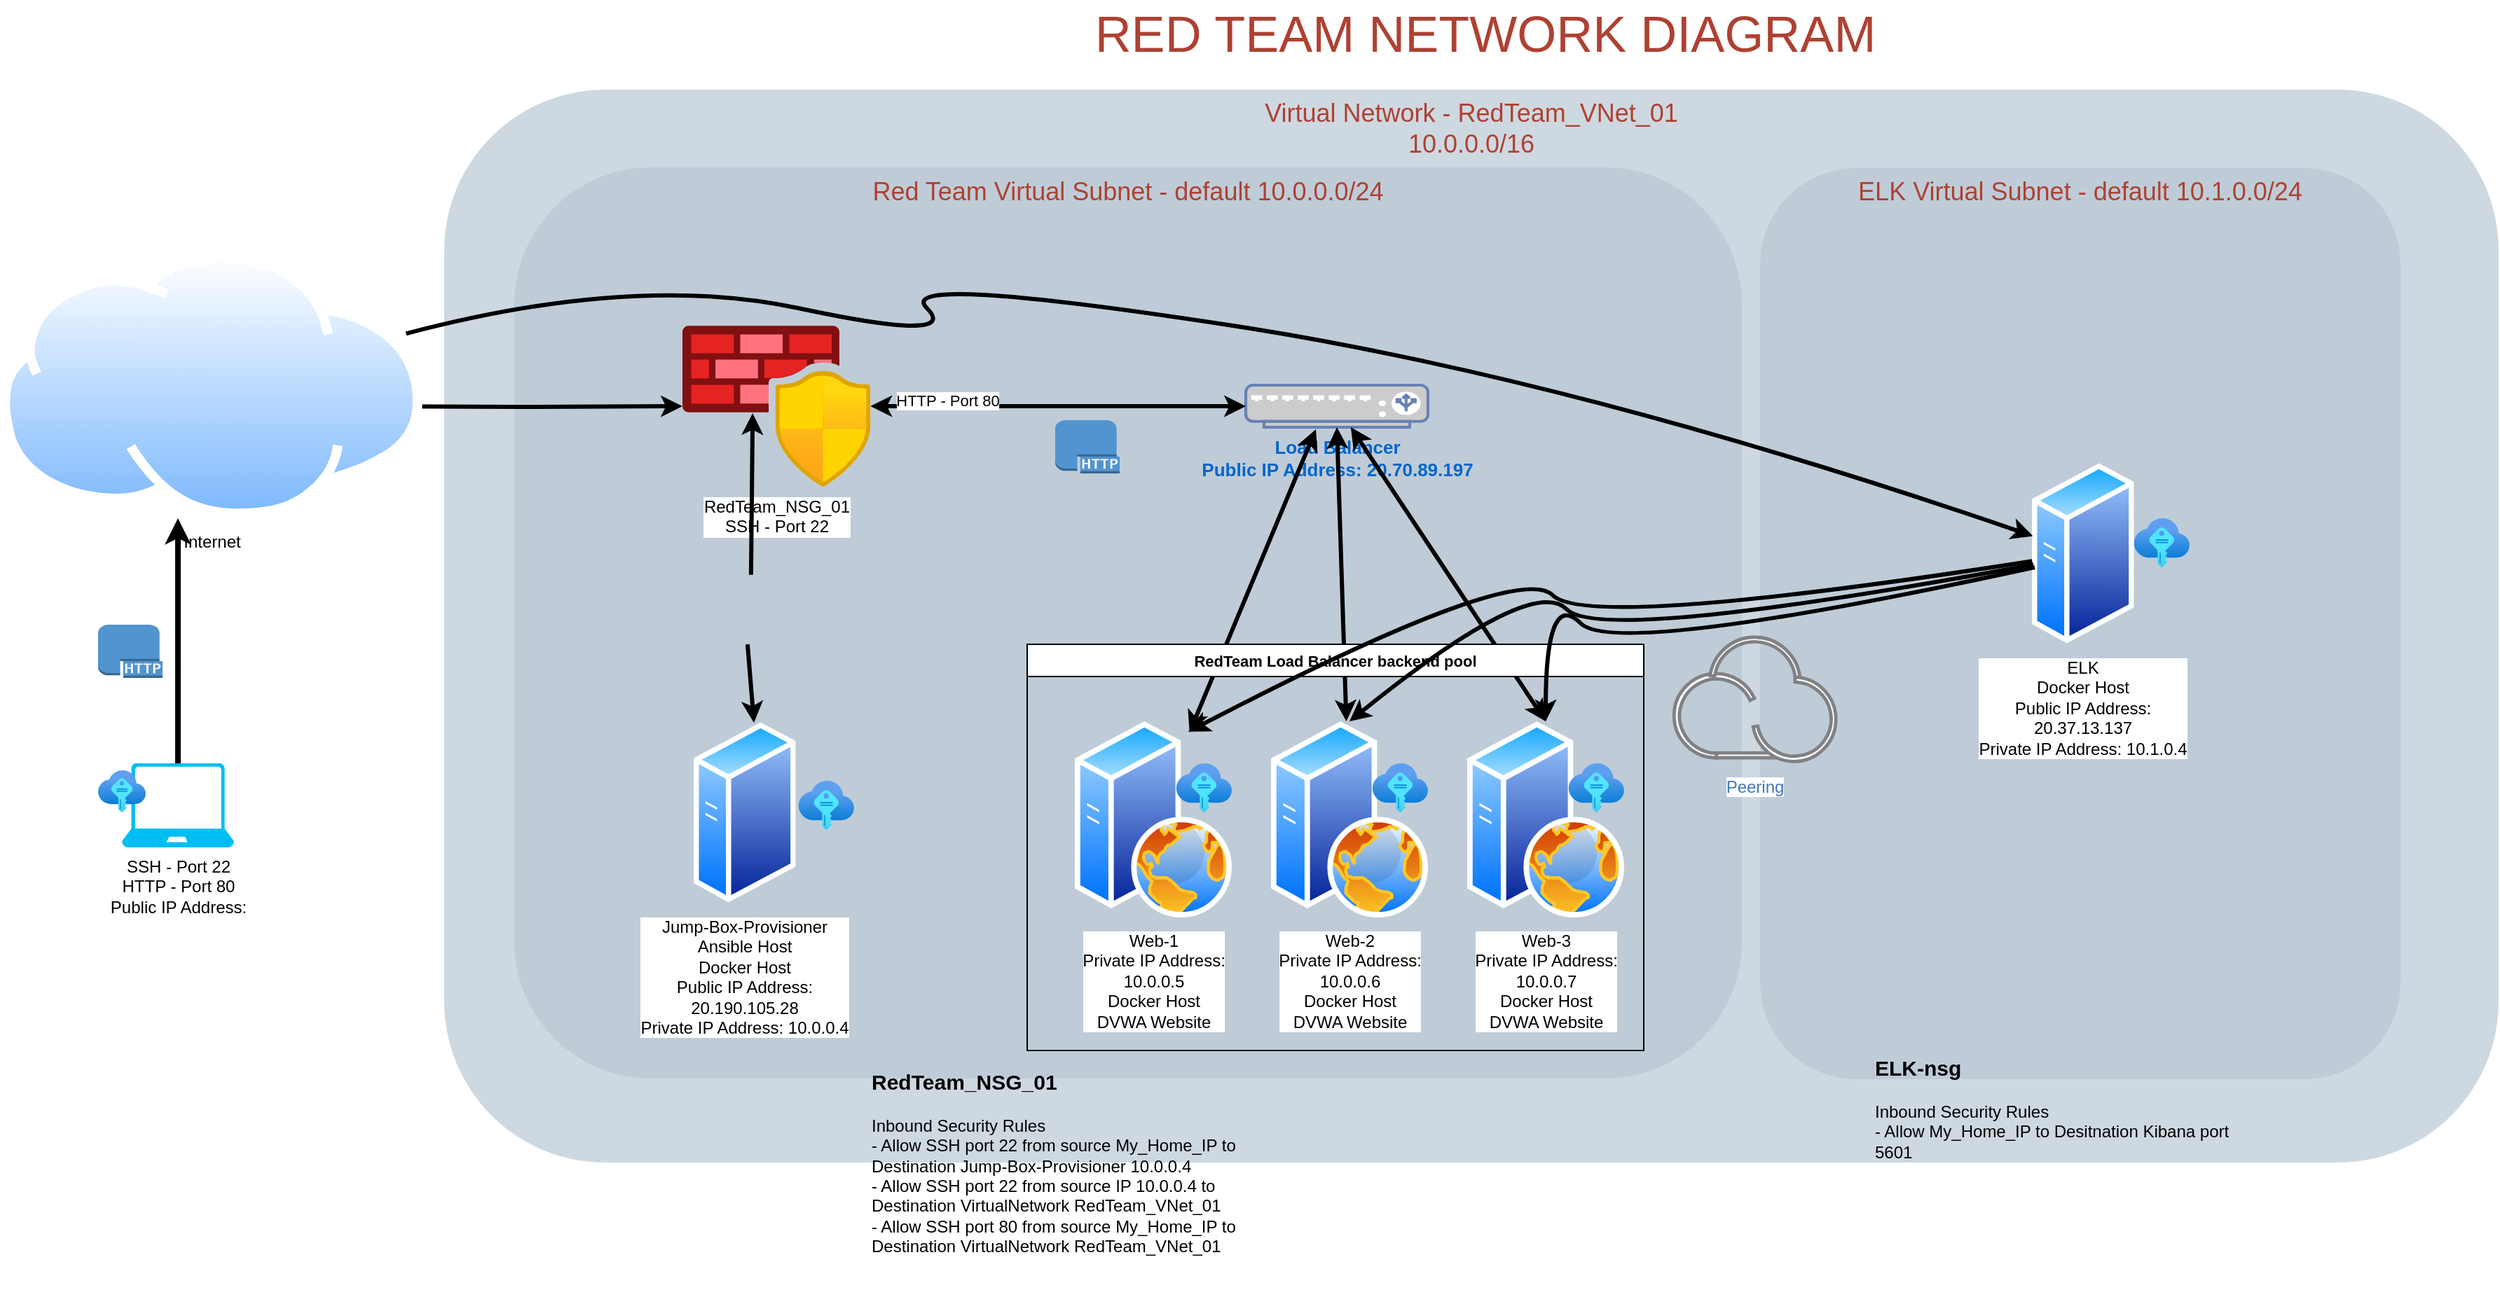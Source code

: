 <mxfile version="16.6.4" type="device" pages="2"><diagram id="a45cf8ec-cd66-6f27-3ac3-be6e809c9e4a" name="Page-1"><mxGraphModel dx="1186" dy="723" grid="1" gridSize="10" guides="1" tooltips="1" connect="1" arrows="1" fold="1" page="1" pageScale="1" pageWidth="827" pageHeight="1169" background="none" math="0" shadow="0"><root><mxCell id="0"/><mxCell id="1" parent="0"/><mxCell id="4" value="&lt;div&gt;Virtual Network - RedTeam_VNet_01&lt;/div&gt;&lt;div&gt;10.0.0.0/16&lt;br&gt;&lt;/div&gt;" style="rounded=1;whiteSpace=wrap;html=1;shadow=0;strokeColor=none;fillColor=#BAC8D3;gradientColor=none;fontSize=18;fontColor=#AE4132;verticalAlign=top;opacity=70;fontStyle=0;strokeWidth=3;" parent="1" vertex="1"><mxGeometry x="384" y="94" width="1466" height="766" as="geometry"/></mxCell><mxCell id="10" value="Red Team Virtual Subnet - default 10.0.0.0/24" style="rounded=1;whiteSpace=wrap;html=1;shadow=0;strokeColor=none;fillColor=#BAC8D3;gradientColor=none;fontSize=18;fontColor=#AE4132;verticalAlign=top;opacity=70;fontStyle=0;strokeWidth=3;" parent="1" vertex="1"><mxGeometry x="434" y="149.5" width="876" height="650.5" as="geometry"/></mxCell><mxCell id="168" value="RED TEAM NETWORK DIAGRAM" style="text;html=1;strokeColor=none;fillColor=none;align=center;verticalAlign=middle;whiteSpace=wrap;overflow=hidden;shadow=0;fontSize=36;fontColor=#AE4132;fontStyle=0" parent="1" vertex="1"><mxGeometry x="437" y="30" width="1380" height="45" as="geometry"/></mxCell><mxCell id="171" style="edgeStyle=orthogonalEdgeStyle;rounded=0;jumpStyle=none;html=1;exitX=0;exitY=0.5;entryX=0;entryY=0.5;shadow=0;labelBackgroundColor=none;startArrow=none;startFill=0;endArrow=classic;endFill=1;endSize=6;jettySize=auto;orthogonalLoop=1;strokeColor=#23445D;strokeWidth=2;fillColor=#F08705;fontFamily=Helvetica;fontSize=14;fontColor=#F08705;align=left;fontStyle=0" parent="1" source="168" target="168" edge="1"><mxGeometry relative="1" as="geometry"/></mxCell><mxCell id="uj2V_BBsMOTxBSL6JNLR-174" value="&lt;div&gt;Web-1&lt;/div&gt;&lt;div&gt;Private IP Address: &lt;br&gt;&lt;/div&gt;&lt;div&gt;10.0.0.5&lt;/div&gt;&lt;div&gt;Docker Host&lt;/div&gt;&lt;div&gt;DVWA Website&lt;br&gt;&lt;/div&gt;" style="aspect=fixed;perimeter=ellipsePerimeter;html=1;align=center;shadow=0;dashed=0;spacingTop=3;image;image=img/lib/active_directory/web_server.svg;" parent="1" vertex="1"><mxGeometry x="834" y="545" width="112" height="140" as="geometry"/></mxCell><mxCell id="uj2V_BBsMOTxBSL6JNLR-218" style="edgeStyle=orthogonalEdgeStyle;rounded=0;orthogonalLoop=1;jettySize=auto;html=1;exitX=1;exitY=0.5;exitDx=0;exitDy=0;strokeWidth=3;" parent="1" target="uj2V_BBsMOTxBSL6JNLR-183" edge="1"><mxGeometry relative="1" as="geometry"><mxPoint x="320.97" y="320" as="sourcePoint"/></mxGeometry></mxCell><mxCell id="uj2V_BBsMOTxBSL6JNLR-176" value="&lt;div&gt;Internet&lt;/div&gt;&lt;div&gt;&lt;br&gt;&lt;/div&gt;" style="aspect=fixed;perimeter=ellipsePerimeter;html=1;align=center;shadow=0;dashed=0;spacingTop=3;image;image=img/lib/active_directory/internet_cloud.svg;" parent="1" vertex="1"><mxGeometry x="67" y="210" width="301.59" height="190" as="geometry"/></mxCell><mxCell id="uj2V_BBsMOTxBSL6JNLR-179" value="&lt;div&gt;Web-2&lt;/div&gt;&lt;div&gt;Private IP Address: &lt;br&gt;&lt;/div&gt;&lt;div&gt;10.0.0.6&lt;br&gt;Docker Host&lt;/div&gt;&lt;div&gt;DVWA Website&lt;br&gt;&lt;/div&gt;" style="aspect=fixed;perimeter=ellipsePerimeter;html=1;align=center;shadow=0;dashed=0;spacingTop=3;image;image=img/lib/active_directory/web_server.svg;" parent="1" vertex="1"><mxGeometry x="974" y="545" width="112" height="140" as="geometry"/></mxCell><mxCell id="uj2V_BBsMOTxBSL6JNLR-180" value="&lt;div&gt;Web-3&lt;/div&gt;&lt;div&gt;Private IP Address: &lt;br&gt;&lt;/div&gt;&lt;div&gt;10.0.0.7&lt;/div&gt;&lt;div&gt;Docker Host&lt;/div&gt;&lt;div&gt;DVWA Website&lt;br&gt;&lt;/div&gt;" style="aspect=fixed;perimeter=ellipsePerimeter;html=1;align=center;shadow=0;dashed=0;spacingTop=3;image;image=img/lib/active_directory/web_server.svg;" parent="1" vertex="1"><mxGeometry x="1114" y="545" width="112" height="140" as="geometry"/></mxCell><mxCell id="uj2V_BBsMOTxBSL6JNLR-182" value="&lt;div style=&quot;font-size: 13px&quot;&gt;&lt;font style=&quot;font-size: 13px&quot;&gt;&lt;b&gt;Load Balancer&lt;/b&gt;&lt;/font&gt;&lt;/div&gt;&lt;div style=&quot;font-size: 13px&quot;&gt;&lt;font style=&quot;font-size: 13px&quot;&gt;&lt;b&gt;Public IP Address: 20.70.89.197&lt;/b&gt;&lt;/font&gt;&lt;/div&gt;" style="fontColor=#0066CC;verticalAlign=top;verticalLabelPosition=bottom;labelPosition=center;align=center;html=1;outlineConnect=0;fillColor=#CCCCCC;strokeColor=#6881B3;gradientColor=none;gradientDirection=north;strokeWidth=2;shape=mxgraph.networks.load_balancer;" parent="1" vertex="1"><mxGeometry x="956" y="305" width="130" height="30" as="geometry"/></mxCell><mxCell id="uj2V_BBsMOTxBSL6JNLR-183" value="&lt;div&gt;RedTeam_NSG_01&lt;/div&gt;&lt;div&gt;SSH - Port 22&lt;br&gt;&lt;/div&gt;" style="aspect=fixed;html=1;points=[];align=center;image;fontSize=12;image=img/lib/azure2/networking/Azure_Firewall_Manager.svg;" parent="1" vertex="1"><mxGeometry x="554" y="262.5" width="134.17" height="115" as="geometry"/></mxCell><mxCell id="uj2V_BBsMOTxBSL6JNLR-216" style="edgeStyle=orthogonalEdgeStyle;rounded=0;orthogonalLoop=1;jettySize=auto;html=1;exitX=0.5;exitY=0;exitDx=0;exitDy=0;exitPerimeter=0;entryX=0.5;entryY=1;entryDx=0;entryDy=0;strokeWidth=4;" parent="1" source="uj2V_BBsMOTxBSL6JNLR-184" edge="1"><mxGeometry relative="1" as="geometry"><mxPoint x="193.985" y="400" as="targetPoint"/></mxGeometry></mxCell><mxCell id="uj2V_BBsMOTxBSL6JNLR-184" value="&lt;div&gt;SSH - Port 22&lt;/div&gt;&lt;div&gt;HTTP - Port 80&lt;/div&gt;&lt;div&gt;Public IP Address: &lt;br&gt;&lt;/div&gt;" style="verticalLabelPosition=bottom;html=1;verticalAlign=top;align=center;strokeColor=none;fillColor=#00BEF2;shape=mxgraph.azure.laptop;pointerEvents=1;" parent="1" vertex="1"><mxGeometry x="153.99" y="575" width="80" height="60" as="geometry"/></mxCell><mxCell id="uj2V_BBsMOTxBSL6JNLR-197" value="" style="aspect=fixed;html=1;points=[];align=center;image;fontSize=12;image=img/lib/azure2/other/SSH_Keys.svg;" parent="1" vertex="1"><mxGeometry x="137" y="580" width="34" height="30" as="geometry"/></mxCell><mxCell id="uj2V_BBsMOTxBSL6JNLR-198" value="Jump-Box-Provisioner&lt;br&gt;&lt;div&gt;Ansible Host&lt;/div&gt;&lt;div&gt;Docker Host&lt;br&gt;&lt;/div&gt;&lt;div&gt;Public IP Address: &lt;br&gt;&lt;div class=&quot;fxc-gc-cell fxc-gc-columncell_4_7&quot; id=&quot;fxc-gc-cell-content_4_7&quot;&gt;&lt;div class=&quot;fxc-gc-text&quot;&gt;20.190.105.28&lt;/div&gt;&lt;/div&gt;&lt;/div&gt;&lt;div&gt;Private IP Address: 10.0.0.4&lt;br&gt;&lt;/div&gt;" style="aspect=fixed;perimeter=ellipsePerimeter;html=1;align=center;shadow=0;dashed=0;spacingTop=3;image;image=img/lib/active_directory/generic_server.svg;" parent="1" vertex="1"><mxGeometry x="562" y="545" width="72.8" height="130" as="geometry"/></mxCell><mxCell id="uj2V_BBsMOTxBSL6JNLR-199" value="" style="endArrow=classic;startArrow=classic;html=1;rounded=0;strokeWidth=3;" parent="1" source="uj2V_BBsMOTxBSL6JNLR-174" edge="1"><mxGeometry width="50" height="50" relative="1" as="geometry"><mxPoint x="956" y="386.5" as="sourcePoint"/><mxPoint x="1006" y="336.5" as="targetPoint"/></mxGeometry></mxCell><mxCell id="uj2V_BBsMOTxBSL6JNLR-202" value="" style="endArrow=classic;startArrow=classic;html=1;rounded=0;entryX=0.5;entryY=1;entryDx=0;entryDy=0;entryPerimeter=0;strokeWidth=3;" parent="1" source="uj2V_BBsMOTxBSL6JNLR-179" target="uj2V_BBsMOTxBSL6JNLR-182" edge="1"><mxGeometry width="50" height="50" relative="1" as="geometry"><mxPoint x="925.898" y="562.935" as="sourcePoint"/><mxPoint x="1016" y="346.5" as="targetPoint"/></mxGeometry></mxCell><mxCell id="uj2V_BBsMOTxBSL6JNLR-203" value="" style="endArrow=classic;startArrow=classic;html=1;rounded=0;exitX=0.5;exitY=0;exitDx=0;exitDy=0;strokeWidth=3;" parent="1" source="uj2V_BBsMOTxBSL6JNLR-180" target="uj2V_BBsMOTxBSL6JNLR-182" edge="1"><mxGeometry width="50" height="50" relative="1" as="geometry"><mxPoint x="935.898" y="572.935" as="sourcePoint"/><mxPoint x="1026" y="345" as="targetPoint"/></mxGeometry></mxCell><mxCell id="uj2V_BBsMOTxBSL6JNLR-204" value="" style="endArrow=classic;startArrow=classic;html=1;rounded=0;exitX=0;exitY=0.5;exitDx=0;exitDy=0;exitPerimeter=0;strokeWidth=3;" parent="1" source="uj2V_BBsMOTxBSL6JNLR-182" target="uj2V_BBsMOTxBSL6JNLR-183" edge="1"><mxGeometry width="50" height="50" relative="1" as="geometry"><mxPoint x="694" y="625" as="sourcePoint"/><mxPoint x="744" y="575" as="targetPoint"/><Array as="points"/></mxGeometry></mxCell><mxCell id="uj2V_BBsMOTxBSL6JNLR-213" value="HTTP - Port 80" style="edgeLabel;html=1;align=center;verticalAlign=middle;resizable=0;points=[];" parent="uj2V_BBsMOTxBSL6JNLR-204" vertex="1" connectable="0"><mxGeometry x="0.591" y="-4" relative="1" as="geometry"><mxPoint as="offset"/></mxGeometry></mxCell><mxCell id="uj2V_BBsMOTxBSL6JNLR-205" value="" style="endArrow=classic;startArrow=none;html=1;rounded=0;exitX=0.591;exitY=0.008;exitDx=0;exitDy=0;exitPerimeter=0;strokeWidth=3;" parent="1" source="oxg29d08rcyRlMw4THR9-174" edge="1"><mxGeometry width="50" height="50" relative="1" as="geometry"><mxPoint x="513.998" y="541.435" as="sourcePoint"/><mxPoint x="604.1" y="325" as="targetPoint"/></mxGeometry></mxCell><mxCell id="uj2V_BBsMOTxBSL6JNLR-209" value="" style="aspect=fixed;html=1;points=[];align=center;image;fontSize=12;image=img/lib/azure2/other/SSH_Keys.svg;" parent="1" vertex="1"><mxGeometry x="906.33" y="575" width="39.67" height="35" as="geometry"/></mxCell><mxCell id="uj2V_BBsMOTxBSL6JNLR-210" value="" style="aspect=fixed;html=1;points=[];align=center;image;fontSize=12;image=img/lib/azure2/other/SSH_Keys.svg;" parent="1" vertex="1"><mxGeometry x="1046.33" y="575" width="39.67" height="35" as="geometry"/></mxCell><mxCell id="uj2V_BBsMOTxBSL6JNLR-211" value="" style="aspect=fixed;html=1;points=[];align=center;image;fontSize=12;image=img/lib/azure2/other/SSH_Keys.svg;" parent="1" vertex="1"><mxGeometry x="1186.33" y="575" width="39.67" height="35" as="geometry"/></mxCell><mxCell id="uj2V_BBsMOTxBSL6JNLR-212" value="" style="aspect=fixed;html=1;points=[];align=center;image;fontSize=12;image=img/lib/azure2/other/SSH_Keys.svg;" parent="1" vertex="1"><mxGeometry x="636.8" y="587.5" width="39.67" height="35" as="geometry"/></mxCell><mxCell id="uj2V_BBsMOTxBSL6JNLR-220" value="&lt;div&gt;&lt;br&gt;&lt;/div&gt;&lt;div style=&quot;font-size: 15px&quot;&gt;&lt;b&gt;RedTeam_NSG_01&amp;nbsp;&lt;/b&gt;&lt;/div&gt;&lt;div&gt;&lt;br&gt;&lt;/div&gt;&lt;div&gt;Inbound Security Rules&lt;/div&gt;&lt;div&gt;- Allow SSH port 22 from source My_Home_IP to Destination Jump-Box-Provisioner 10.0.0.4&lt;/div&gt;&lt;div&gt;- Allow SSH port 22 from source IP 10.0.0.4 to Destination VirtualNetwork RedTeam_VNet_01&lt;/div&gt;&lt;div&gt;- Allow SSH port 80 from source My_Home_IP to Destination VirtualNetwork RedTeam_VNet_01&lt;/div&gt;" style="text;html=1;strokeColor=none;fillColor=none;spacing=5;spacingTop=-20;whiteSpace=wrap;overflow=hidden;rounded=0;" parent="1" vertex="1"><mxGeometry x="684.0" y="790" width="290" height="165" as="geometry"/></mxCell><mxCell id="uj2V_BBsMOTxBSL6JNLR-223" value="RedTeam Load Balancer backend pool" style="swimlane;fontSize=11;" parent="1" vertex="1"><mxGeometry x="800" y="490" width="440" height="290" as="geometry"/></mxCell><mxCell id="oxg29d08rcyRlMw4THR9-171" value="ELK Virtual Subnet - default 10.1.0.0/24" style="rounded=1;whiteSpace=wrap;html=1;shadow=0;strokeColor=none;fillColor=#BAC8D3;gradientColor=none;fontSize=18;fontColor=#AE4132;verticalAlign=top;opacity=70;fontStyle=0;strokeWidth=3;" vertex="1" parent="1"><mxGeometry x="1323" y="150" width="457" height="650.5" as="geometry"/></mxCell><mxCell id="oxg29d08rcyRlMw4THR9-173" value="&lt;div&gt;ELK&lt;/div&gt;&lt;div&gt;Docker Host&lt;/div&gt;&lt;div&gt;Public IP Address: &lt;br&gt;&lt;div class=&quot;fxc-gc-cell fxc-gc-columncell_4_7&quot; id=&quot;fxc-gc-cell-content_4_7&quot;&gt;&lt;div class=&quot;fxc-gc-text&quot;&gt;20.37.13.137&lt;/div&gt;&lt;/div&gt;&lt;/div&gt;&lt;div&gt;Private IP Address: 10.1.0.4&lt;br&gt;&lt;/div&gt;" style="aspect=fixed;perimeter=ellipsePerimeter;html=1;align=center;shadow=0;dashed=0;spacingTop=3;image;image=img/lib/active_directory/generic_server.svg;" vertex="1" parent="1"><mxGeometry x="1517" y="360" width="72.8" height="130" as="geometry"/></mxCell><mxCell id="oxg29d08rcyRlMw4THR9-174" value="" style="shape=image;html=1;verticalAlign=top;verticalLabelPosition=bottom;labelBackgroundColor=#ffffff;imageAspect=0;aspect=fixed;image=https://cdn3.iconfinder.com/data/icons/lynx/16x16/places/gnome-fs-ssh.png" vertex="1" parent="1"><mxGeometry x="573.4" y="440" width="50" height="50" as="geometry"/></mxCell><mxCell id="oxg29d08rcyRlMw4THR9-175" value="" style="endArrow=none;startArrow=classic;html=1;rounded=0;exitX=0.591;exitY=0.008;exitDx=0;exitDy=0;exitPerimeter=0;strokeWidth=3;" edge="1" parent="1" source="uj2V_BBsMOTxBSL6JNLR-198" target="oxg29d08rcyRlMw4THR9-174"><mxGeometry width="50" height="50" relative="1" as="geometry"><mxPoint x="605.025" y="546.04" as="sourcePoint"/><mxPoint x="604.1" y="325" as="targetPoint"/></mxGeometry></mxCell><mxCell id="oxg29d08rcyRlMw4THR9-177" value="" style="shape=image;html=1;verticalAlign=top;verticalLabelPosition=bottom;labelBackgroundColor=#ffffff;imageAspect=0;aspect=fixed;image=https://cdn3.iconfinder.com/data/icons/lynx/16x16/places/gnome-fs-ssh.png" vertex="1" parent="1"><mxGeometry x="200" y="470" width="50" height="50" as="geometry"/></mxCell><mxCell id="oxg29d08rcyRlMw4THR9-178" value="" style="outlineConnect=0;dashed=0;verticalLabelPosition=bottom;verticalAlign=top;align=center;html=1;shape=mxgraph.aws3.http_protocol;fillColor=#5294CF;gradientColor=none;" vertex="1" parent="1"><mxGeometry x="137" y="476" width="46" height="38" as="geometry"/></mxCell><mxCell id="oxg29d08rcyRlMw4THR9-179" value="" style="outlineConnect=0;dashed=0;verticalLabelPosition=bottom;verticalAlign=top;align=center;html=1;shape=mxgraph.aws3.http_protocol;fillColor=#5294CF;gradientColor=none;" vertex="1" parent="1"><mxGeometry x="820" y="330" width="46" height="38" as="geometry"/></mxCell><mxCell id="oxg29d08rcyRlMw4THR9-183" value="Peering" style="aspect=fixed;perimeter=ellipsePerimeter;html=1;align=center;shadow=0;dashed=0;fontColor=#4277BB;labelBackgroundColor=#ffffff;fontSize=12;spacingTop=3;image;image=img/lib/ibm/miscellaneous/peer_cloud.svg;" vertex="1" parent="1"><mxGeometry x="1260" y="483.6" width="118.7" height="91.4" as="geometry"/></mxCell><mxCell id="oxg29d08rcyRlMw4THR9-184" value="" style="curved=1;endArrow=classic;html=1;rounded=0;strokeWidth=3;entryX=0.75;entryY=0;entryDx=0;entryDy=0;" edge="1" parent="1" source="oxg29d08rcyRlMw4THR9-173" target="uj2V_BBsMOTxBSL6JNLR-174"><mxGeometry width="50" height="50" relative="1" as="geometry"><mxPoint x="1150" y="480" as="sourcePoint"/><mxPoint x="1200" y="430" as="targetPoint"/><Array as="points"><mxPoint x="1200" y="480"/><mxPoint x="1150" y="430"/></Array></mxGeometry></mxCell><mxCell id="oxg29d08rcyRlMw4THR9-185" value="" style="curved=1;endArrow=classic;html=1;rounded=0;strokeWidth=3;entryX=0.5;entryY=0;entryDx=0;entryDy=0;exitX=0.014;exitY=0.562;exitDx=0;exitDy=0;exitPerimeter=0;" edge="1" parent="1" source="oxg29d08rcyRlMw4THR9-173" target="uj2V_BBsMOTxBSL6JNLR-179"><mxGeometry width="50" height="50" relative="1" as="geometry"><mxPoint x="1527.138" y="440.65" as="sourcePoint"/><mxPoint x="925.044" y="562.39" as="targetPoint"/><Array as="points"><mxPoint x="1210" y="490"/><mxPoint x="1160" y="440"/></Array></mxGeometry></mxCell><mxCell id="oxg29d08rcyRlMw4THR9-186" value="" style="curved=1;endArrow=classic;html=1;rounded=0;strokeWidth=3;entryX=0.5;entryY=0;entryDx=0;entryDy=0;exitX=0.027;exitY=0.577;exitDx=0;exitDy=0;exitPerimeter=0;" edge="1" parent="1" source="oxg29d08rcyRlMw4THR9-173" target="uj2V_BBsMOTxBSL6JNLR-180"><mxGeometry width="50" height="50" relative="1" as="geometry"><mxPoint x="1537.138" y="450.65" as="sourcePoint"/><mxPoint x="935.044" y="572.39" as="targetPoint"/><Array as="points"><mxPoint x="1220" y="500"/><mxPoint x="1170" y="450"/></Array></mxGeometry></mxCell><mxCell id="oxg29d08rcyRlMw4THR9-187" value="" style="curved=1;endArrow=classic;html=1;rounded=0;strokeWidth=3;" edge="1" parent="1" source="uj2V_BBsMOTxBSL6JNLR-176" target="oxg29d08rcyRlMw4THR9-173"><mxGeometry width="50" height="50" relative="1" as="geometry"><mxPoint x="1061.419" y="218.06" as="sourcePoint"/><mxPoint x="573.4" y="330" as="targetPoint"/><Array as="points"><mxPoint x="520" y="225"/><mxPoint x="753.4" y="275"/><mxPoint x="703.4" y="225"/><mxPoint x="1190" y="300"/></Array></mxGeometry></mxCell><mxCell id="oxg29d08rcyRlMw4THR9-188" value="&lt;div&gt;&lt;br&gt;&lt;/div&gt;&lt;div&gt;&lt;font size=&quot;1&quot;&gt;&lt;b style=&quot;font-size: 15px&quot;&gt;ELK-nsg&lt;/b&gt;&lt;/font&gt;&lt;/div&gt;&lt;div&gt;&lt;br&gt;&lt;/div&gt;&lt;div&gt;Inbound Security Rules&lt;/div&gt;&lt;div&gt;- Allow My_Home_IP to Desitnation Kibana port 5601&lt;br&gt;&lt;/div&gt;" style="text;html=1;strokeColor=none;fillColor=none;spacing=5;spacingTop=-20;whiteSpace=wrap;overflow=hidden;rounded=0;" vertex="1" parent="1"><mxGeometry x="1400.0" y="780" width="290" height="165" as="geometry"/></mxCell><mxCell id="oxg29d08rcyRlMw4THR9-189" value="" style="aspect=fixed;html=1;points=[];align=center;image;fontSize=12;image=img/lib/azure2/other/SSH_Keys.svg;" vertex="1" parent="1"><mxGeometry x="1589.8" y="400" width="39.67" height="35" as="geometry"/></mxCell></root></mxGraphModel></diagram><diagram id="D_r-RKR1gYayRti-tkRa" name="Page-2"><mxGraphModel dx="2066" dy="1127" grid="1" gridSize="10" guides="1" tooltips="1" connect="1" arrows="1" fold="1" page="1" pageScale="1" pageWidth="850" pageHeight="1100" math="0" shadow="0"><root><mxCell id="4Q_pc_8AdlIcXJUzZSOx-0"/><mxCell id="4Q_pc_8AdlIcXJUzZSOx-1" parent="4Q_pc_8AdlIcXJUzZSOx-0"/></root></mxGraphModel></diagram></mxfile>